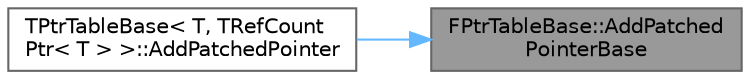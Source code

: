 digraph "FPtrTableBase::AddPatchedPointerBase"
{
 // INTERACTIVE_SVG=YES
 // LATEX_PDF_SIZE
  bgcolor="transparent";
  edge [fontname=Helvetica,fontsize=10,labelfontname=Helvetica,labelfontsize=10];
  node [fontname=Helvetica,fontsize=10,shape=box,height=0.2,width=0.4];
  rankdir="RL";
  Node1 [id="Node000001",label="FPtrTableBase::AddPatched\lPointerBase",height=0.2,width=0.4,color="gray40", fillcolor="grey60", style="filled", fontcolor="black",tooltip=" "];
  Node1 -> Node2 [id="edge1_Node000001_Node000002",dir="back",color="steelblue1",style="solid",tooltip=" "];
  Node2 [id="Node000002",label="TPtrTableBase\< T, TRefCount\lPtr\< T \> \>::AddPatchedPointer",height=0.2,width=0.4,color="grey40", fillcolor="white", style="filled",URL="$dd/d29/classTPtrTableBase.html#a2f2a2dcd39abf451b7d8ce9cd86a57c0",tooltip=" "];
}
